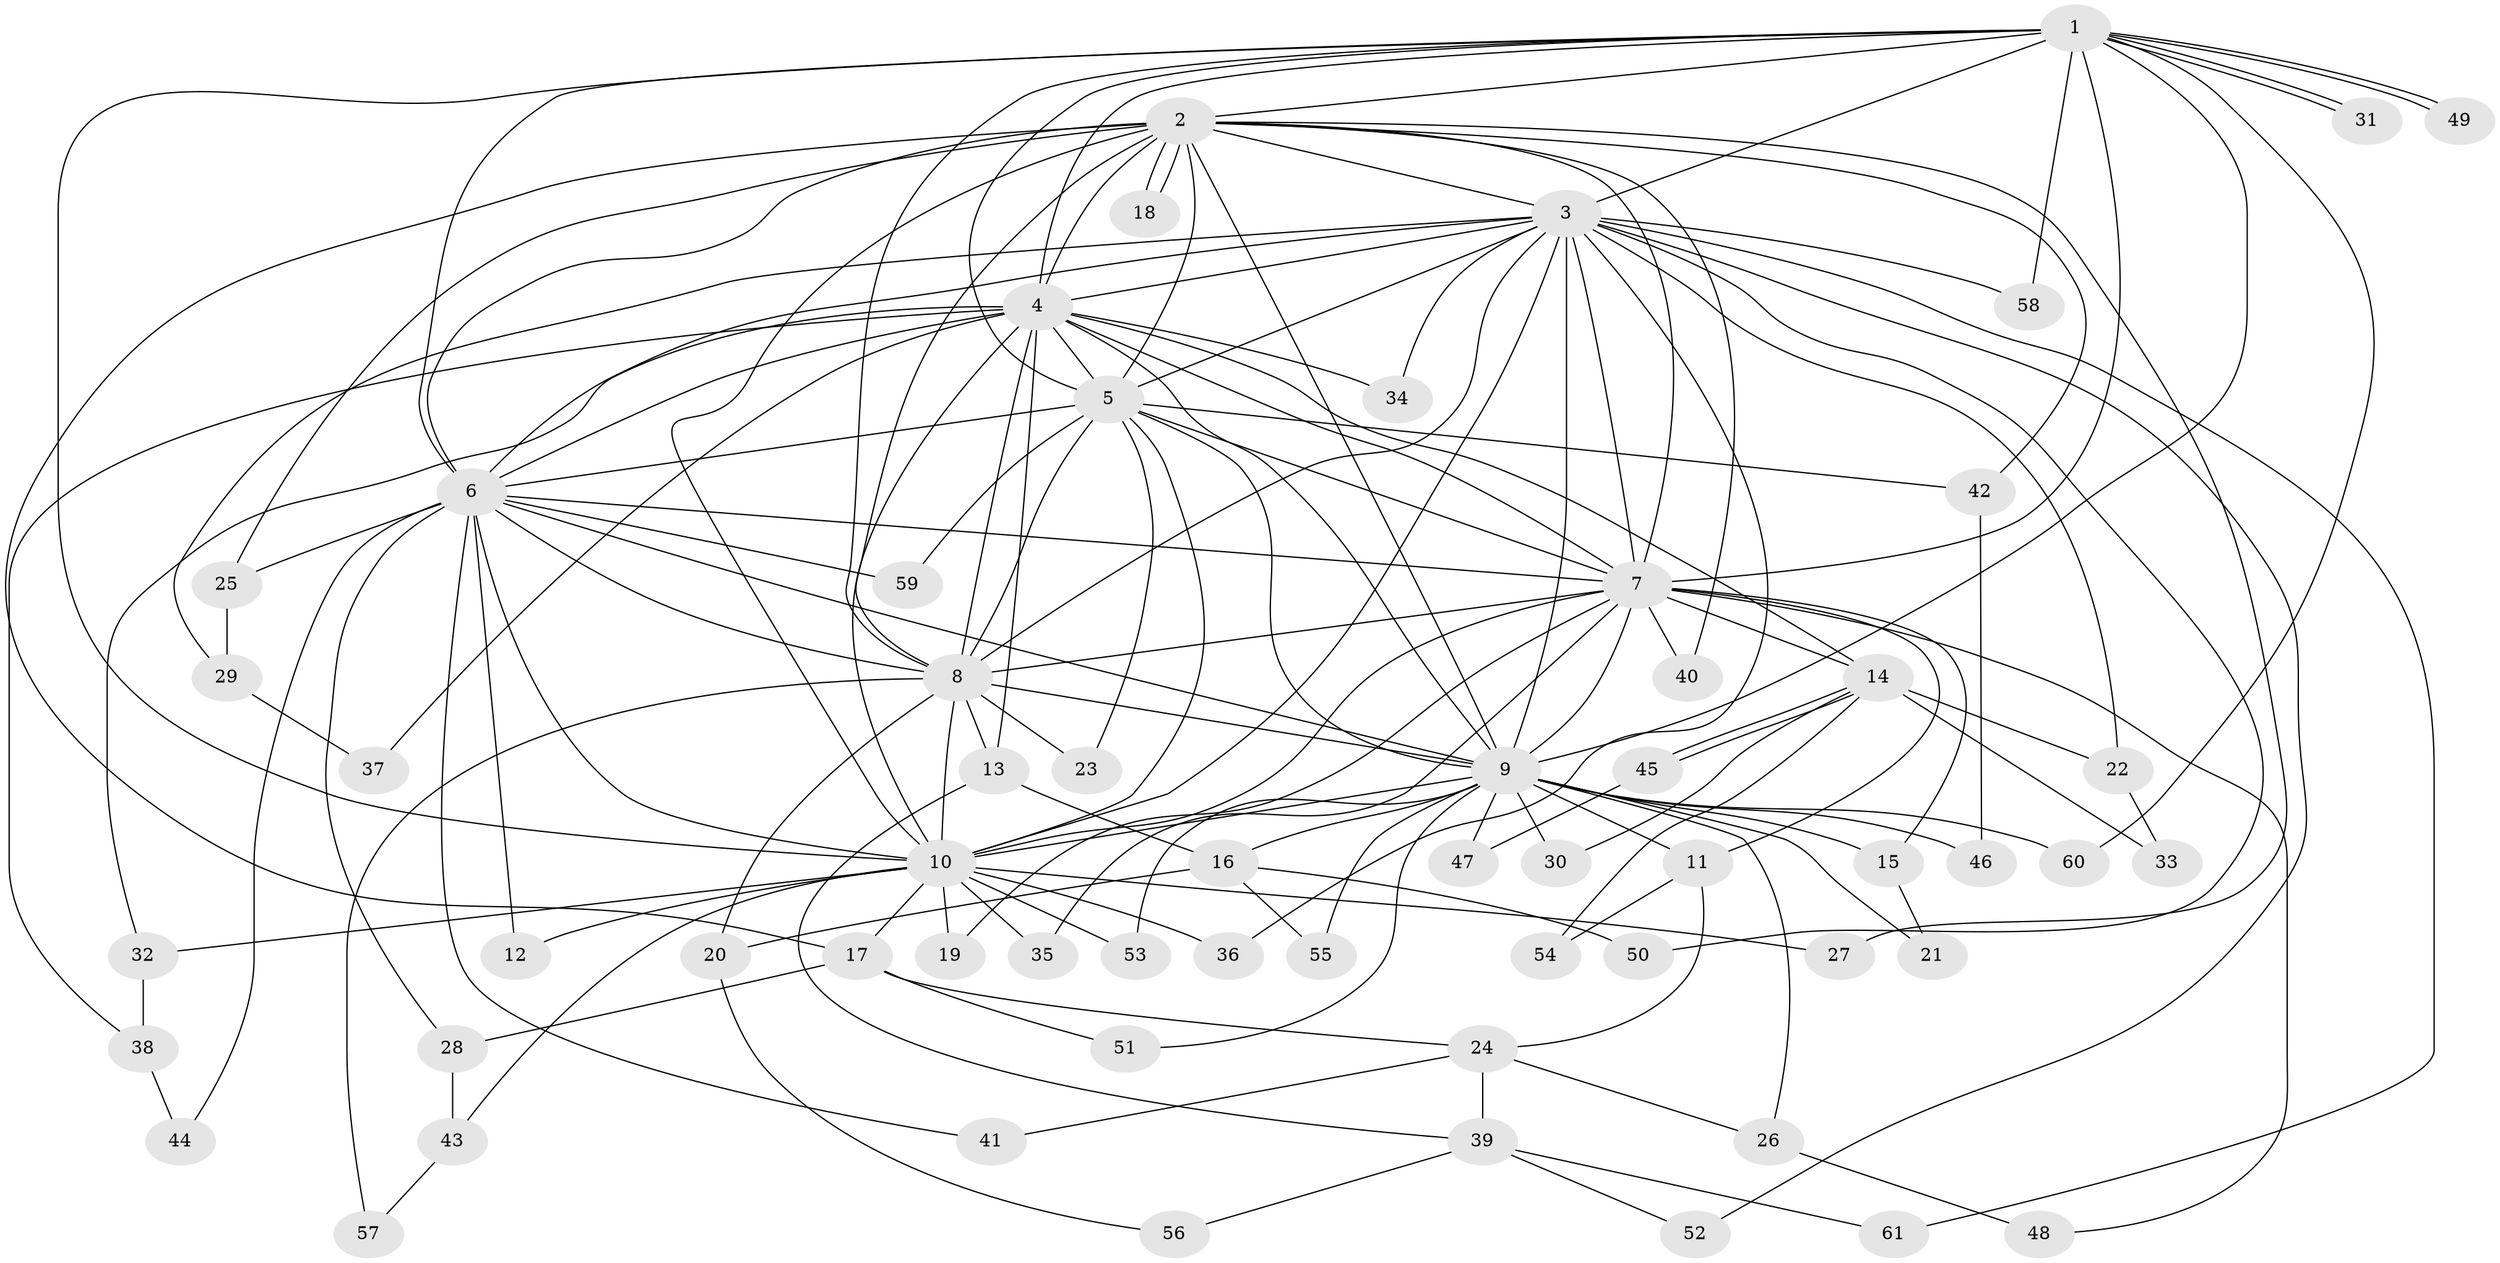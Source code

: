 // coarse degree distribution, {10: 0.022727272727272728, 20: 0.022727272727272728, 22: 0.022727272727272728, 9: 0.022727272727272728, 13: 0.045454545454545456, 12: 0.022727272727272728, 17: 0.022727272727272728, 4: 0.06818181818181818, 2: 0.5, 7: 0.022727272727272728, 5: 0.045454545454545456, 3: 0.13636363636363635, 8: 0.022727272727272728, 1: 0.022727272727272728}
// Generated by graph-tools (version 1.1) at 2025/23/03/03/25 07:23:39]
// undirected, 61 vertices, 147 edges
graph export_dot {
graph [start="1"]
  node [color=gray90,style=filled];
  1;
  2;
  3;
  4;
  5;
  6;
  7;
  8;
  9;
  10;
  11;
  12;
  13;
  14;
  15;
  16;
  17;
  18;
  19;
  20;
  21;
  22;
  23;
  24;
  25;
  26;
  27;
  28;
  29;
  30;
  31;
  32;
  33;
  34;
  35;
  36;
  37;
  38;
  39;
  40;
  41;
  42;
  43;
  44;
  45;
  46;
  47;
  48;
  49;
  50;
  51;
  52;
  53;
  54;
  55;
  56;
  57;
  58;
  59;
  60;
  61;
  1 -- 2;
  1 -- 3;
  1 -- 4;
  1 -- 5;
  1 -- 6;
  1 -- 7;
  1 -- 8;
  1 -- 9;
  1 -- 10;
  1 -- 31;
  1 -- 31;
  1 -- 49;
  1 -- 49;
  1 -- 58;
  1 -- 60;
  2 -- 3;
  2 -- 4;
  2 -- 5;
  2 -- 6;
  2 -- 7;
  2 -- 8;
  2 -- 9;
  2 -- 10;
  2 -- 17;
  2 -- 18;
  2 -- 18;
  2 -- 25;
  2 -- 27;
  2 -- 40;
  2 -- 42;
  3 -- 4;
  3 -- 5;
  3 -- 6;
  3 -- 7;
  3 -- 8;
  3 -- 9;
  3 -- 10;
  3 -- 22;
  3 -- 29;
  3 -- 34;
  3 -- 36;
  3 -- 50;
  3 -- 52;
  3 -- 58;
  3 -- 61;
  4 -- 5;
  4 -- 6;
  4 -- 7;
  4 -- 8;
  4 -- 9;
  4 -- 10;
  4 -- 13;
  4 -- 14;
  4 -- 32;
  4 -- 34;
  4 -- 37;
  4 -- 38;
  5 -- 6;
  5 -- 7;
  5 -- 8;
  5 -- 9;
  5 -- 10;
  5 -- 23;
  5 -- 42;
  5 -- 59;
  6 -- 7;
  6 -- 8;
  6 -- 9;
  6 -- 10;
  6 -- 12;
  6 -- 25;
  6 -- 28;
  6 -- 41;
  6 -- 44;
  6 -- 59;
  7 -- 8;
  7 -- 9;
  7 -- 10;
  7 -- 11;
  7 -- 14;
  7 -- 15;
  7 -- 19;
  7 -- 35;
  7 -- 40;
  7 -- 48;
  8 -- 9;
  8 -- 10;
  8 -- 13;
  8 -- 20;
  8 -- 23;
  8 -- 57;
  9 -- 10;
  9 -- 11;
  9 -- 15;
  9 -- 16;
  9 -- 21;
  9 -- 26;
  9 -- 30;
  9 -- 46;
  9 -- 47;
  9 -- 51;
  9 -- 53;
  9 -- 55;
  9 -- 60;
  10 -- 12;
  10 -- 17;
  10 -- 19;
  10 -- 27;
  10 -- 32;
  10 -- 35;
  10 -- 36;
  10 -- 43;
  10 -- 53;
  11 -- 24;
  11 -- 54;
  13 -- 16;
  13 -- 39;
  14 -- 22;
  14 -- 30;
  14 -- 33;
  14 -- 45;
  14 -- 45;
  14 -- 54;
  15 -- 21;
  16 -- 20;
  16 -- 50;
  16 -- 55;
  17 -- 24;
  17 -- 28;
  17 -- 51;
  20 -- 56;
  22 -- 33;
  24 -- 26;
  24 -- 39;
  24 -- 41;
  25 -- 29;
  26 -- 48;
  28 -- 43;
  29 -- 37;
  32 -- 38;
  38 -- 44;
  39 -- 52;
  39 -- 56;
  39 -- 61;
  42 -- 46;
  43 -- 57;
  45 -- 47;
}
